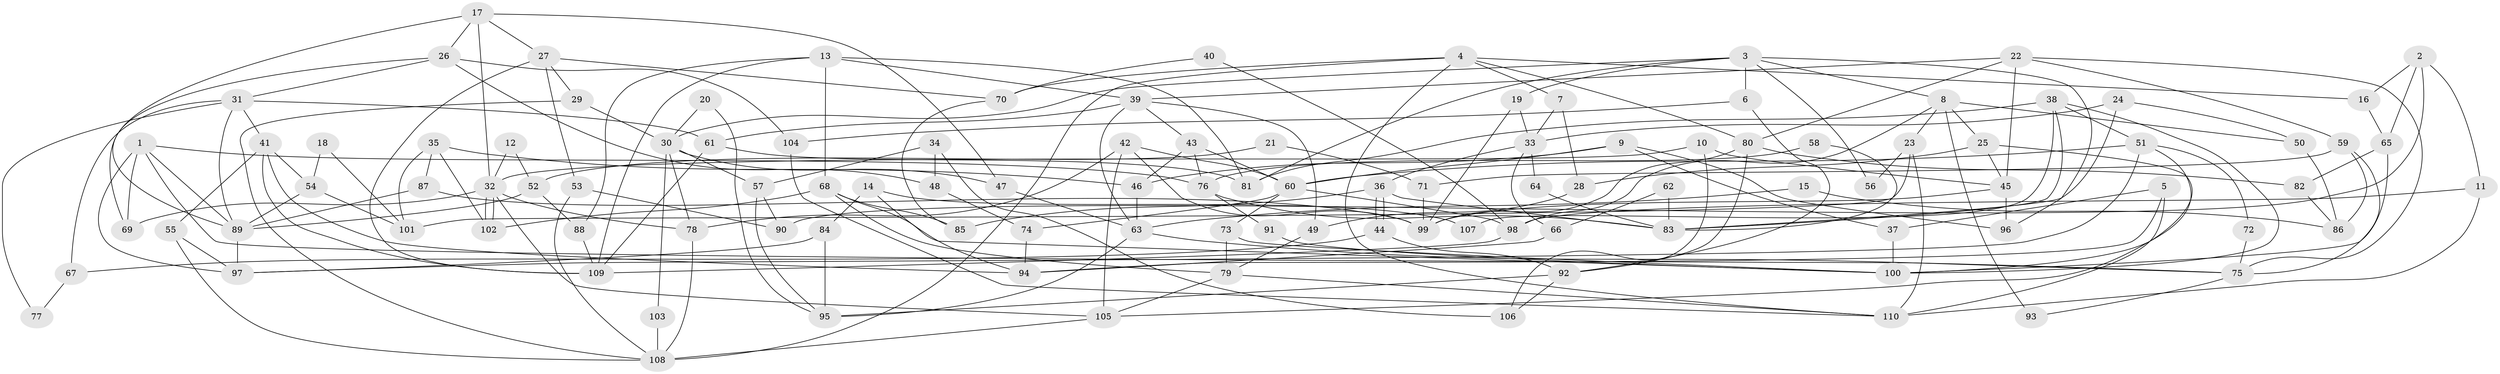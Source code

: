 // coarse degree distribution, {9: 0.06756756756756757, 4: 0.14864864864864866, 8: 0.06756756756756757, 3: 0.22972972972972974, 7: 0.10810810810810811, 5: 0.12162162162162163, 2: 0.13513513513513514, 1: 0.013513513513513514, 10: 0.02702702702702703, 6: 0.08108108108108109}
// Generated by graph-tools (version 1.1) at 2025/41/03/06/25 10:41:55]
// undirected, 110 vertices, 220 edges
graph export_dot {
graph [start="1"]
  node [color=gray90,style=filled];
  1;
  2;
  3;
  4;
  5;
  6;
  7;
  8;
  9;
  10;
  11;
  12;
  13;
  14;
  15;
  16;
  17;
  18;
  19;
  20;
  21;
  22;
  23;
  24;
  25;
  26;
  27;
  28;
  29;
  30;
  31;
  32;
  33;
  34;
  35;
  36;
  37;
  38;
  39;
  40;
  41;
  42;
  43;
  44;
  45;
  46;
  47;
  48;
  49;
  50;
  51;
  52;
  53;
  54;
  55;
  56;
  57;
  58;
  59;
  60;
  61;
  62;
  63;
  64;
  65;
  66;
  67;
  68;
  69;
  70;
  71;
  72;
  73;
  74;
  75;
  76;
  77;
  78;
  79;
  80;
  81;
  82;
  83;
  84;
  85;
  86;
  87;
  88;
  89;
  90;
  91;
  92;
  93;
  94;
  95;
  96;
  97;
  98;
  99;
  100;
  101;
  102;
  103;
  104;
  105;
  106;
  107;
  108;
  109;
  110;
  1 -- 97;
  1 -- 75;
  1 -- 69;
  1 -- 76;
  1 -- 89;
  2 -- 65;
  2 -- 11;
  2 -- 16;
  2 -- 90;
  3 -- 8;
  3 -- 30;
  3 -- 6;
  3 -- 19;
  3 -- 56;
  3 -- 81;
  3 -- 96;
  4 -- 108;
  4 -- 70;
  4 -- 7;
  4 -- 16;
  4 -- 80;
  4 -- 110;
  5 -- 110;
  5 -- 37;
  5 -- 94;
  6 -- 104;
  6 -- 92;
  7 -- 33;
  7 -- 28;
  8 -- 98;
  8 -- 23;
  8 -- 25;
  8 -- 50;
  8 -- 93;
  9 -- 60;
  9 -- 96;
  9 -- 37;
  9 -- 46;
  10 -- 32;
  10 -- 45;
  10 -- 106;
  11 -- 110;
  11 -- 98;
  12 -- 52;
  12 -- 32;
  13 -- 109;
  13 -- 39;
  13 -- 68;
  13 -- 81;
  13 -- 88;
  14 -- 84;
  14 -- 94;
  14 -- 107;
  15 -- 63;
  15 -- 86;
  16 -- 65;
  17 -- 27;
  17 -- 26;
  17 -- 32;
  17 -- 47;
  17 -- 89;
  18 -- 54;
  18 -- 101;
  19 -- 99;
  19 -- 33;
  20 -- 30;
  20 -- 95;
  21 -- 52;
  21 -- 71;
  22 -- 39;
  22 -- 80;
  22 -- 45;
  22 -- 59;
  22 -- 75;
  23 -- 101;
  23 -- 110;
  23 -- 56;
  24 -- 50;
  24 -- 83;
  24 -- 33;
  25 -- 45;
  25 -- 28;
  25 -- 105;
  26 -- 31;
  26 -- 69;
  26 -- 48;
  26 -- 104;
  27 -- 53;
  27 -- 29;
  27 -- 70;
  27 -- 109;
  28 -- 49;
  29 -- 108;
  29 -- 30;
  30 -- 78;
  30 -- 47;
  30 -- 57;
  30 -- 103;
  31 -- 89;
  31 -- 61;
  31 -- 41;
  31 -- 67;
  31 -- 77;
  32 -- 102;
  32 -- 102;
  32 -- 69;
  32 -- 78;
  32 -- 105;
  33 -- 36;
  33 -- 64;
  33 -- 66;
  34 -- 57;
  34 -- 106;
  34 -- 48;
  35 -- 46;
  35 -- 102;
  35 -- 87;
  35 -- 101;
  36 -- 44;
  36 -- 44;
  36 -- 83;
  36 -- 85;
  37 -- 100;
  38 -- 81;
  38 -- 51;
  38 -- 83;
  38 -- 100;
  38 -- 107;
  39 -- 61;
  39 -- 43;
  39 -- 49;
  39 -- 63;
  40 -- 98;
  40 -- 70;
  41 -- 94;
  41 -- 54;
  41 -- 55;
  41 -- 109;
  42 -- 105;
  42 -- 60;
  42 -- 78;
  42 -- 99;
  43 -- 60;
  43 -- 76;
  43 -- 46;
  44 -- 92;
  44 -- 67;
  45 -- 99;
  45 -- 96;
  46 -- 63;
  47 -- 63;
  48 -- 74;
  49 -- 79;
  50 -- 86;
  51 -- 100;
  51 -- 97;
  51 -- 60;
  51 -- 72;
  52 -- 89;
  52 -- 88;
  53 -- 108;
  53 -- 90;
  54 -- 89;
  54 -- 101;
  55 -- 108;
  55 -- 97;
  57 -- 95;
  57 -- 90;
  58 -- 76;
  58 -- 83;
  59 -- 75;
  59 -- 71;
  59 -- 86;
  60 -- 73;
  60 -- 74;
  60 -- 98;
  61 -- 109;
  61 -- 81;
  62 -- 83;
  62 -- 66;
  63 -- 75;
  63 -- 95;
  64 -- 83;
  65 -- 100;
  65 -- 82;
  66 -- 94;
  67 -- 77;
  68 -- 79;
  68 -- 85;
  68 -- 100;
  68 -- 102;
  70 -- 85;
  71 -- 99;
  72 -- 75;
  73 -- 100;
  73 -- 79;
  74 -- 94;
  75 -- 93;
  76 -- 83;
  76 -- 91;
  78 -- 108;
  79 -- 105;
  79 -- 110;
  80 -- 99;
  80 -- 82;
  80 -- 92;
  82 -- 86;
  84 -- 97;
  84 -- 95;
  87 -- 89;
  87 -- 99;
  88 -- 109;
  89 -- 97;
  91 -- 100;
  92 -- 95;
  92 -- 106;
  98 -- 109;
  103 -- 108;
  104 -- 110;
  105 -- 108;
}
